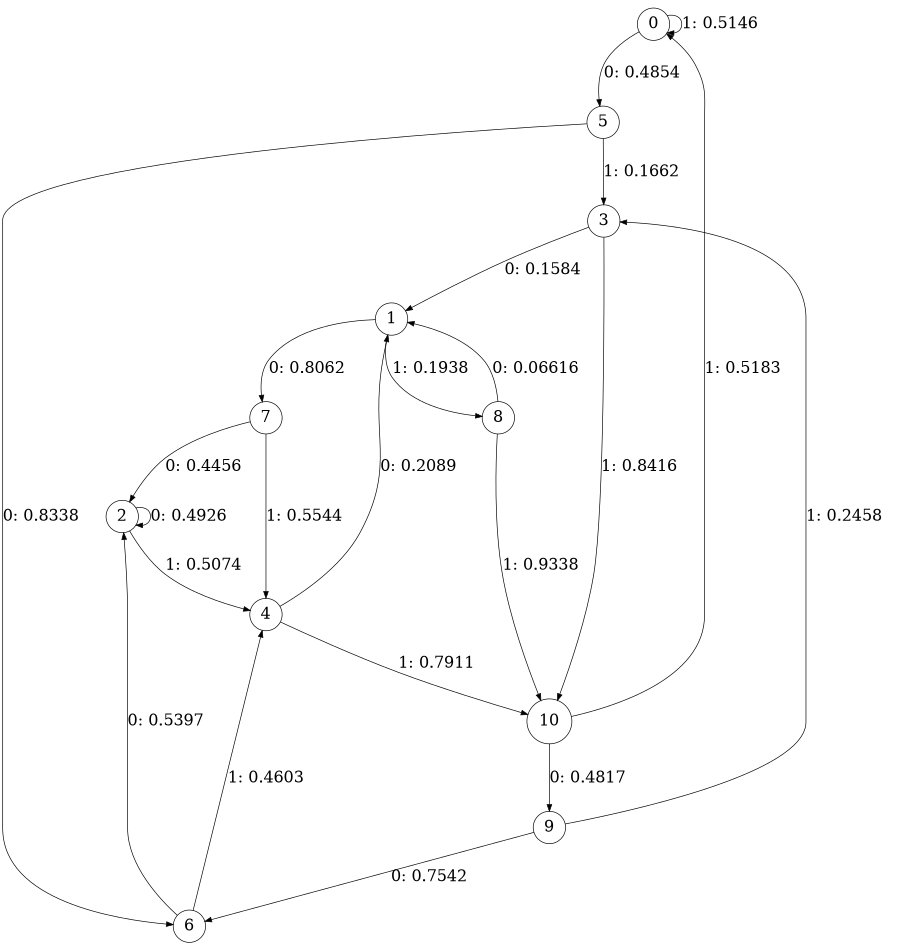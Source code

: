 digraph "ch33faceL4" {
size = "6,8.5";
ratio = "fill";
node [shape = circle];
node [fontsize = 24];
edge [fontsize = 24];
0 -> 5 [label = "0: 0.4854   "];
0 -> 0 [label = "1: 0.5146   "];
1 -> 7 [label = "0: 0.8062   "];
1 -> 8 [label = "1: 0.1938   "];
2 -> 2 [label = "0: 0.4926   "];
2 -> 4 [label = "1: 0.5074   "];
3 -> 1 [label = "0: 0.1584   "];
3 -> 10 [label = "1: 0.8416   "];
4 -> 1 [label = "0: 0.2089   "];
4 -> 10 [label = "1: 0.7911   "];
5 -> 6 [label = "0: 0.8338   "];
5 -> 3 [label = "1: 0.1662   "];
6 -> 2 [label = "0: 0.5397   "];
6 -> 4 [label = "1: 0.4603   "];
7 -> 2 [label = "0: 0.4456   "];
7 -> 4 [label = "1: 0.5544   "];
8 -> 1 [label = "0: 0.06616  "];
8 -> 10 [label = "1: 0.9338   "];
9 -> 6 [label = "0: 0.7542   "];
9 -> 3 [label = "1: 0.2458   "];
10 -> 9 [label = "0: 0.4817   "];
10 -> 0 [label = "1: 0.5183   "];
}